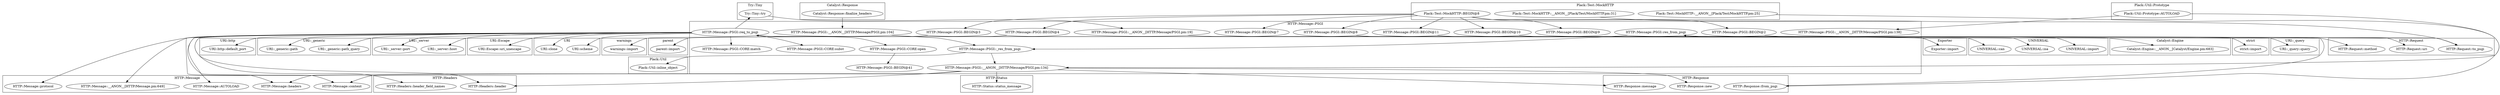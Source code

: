 digraph {
graph [overlap=false]
subgraph cluster_URI__query {
	label="URI::_query";
	"URI::_query::query";
}
subgraph cluster_HTTP_Message {
	label="HTTP::Message";
	"HTTP::Message::content";
	"HTTP::Message::AUTOLOAD";
	"HTTP::Message::protocol";
	"HTTP::Message::headers";
	"HTTP::Message::__ANON__[HTTP/Message.pm:649]";
}
subgraph cluster_Plack_Test_MockHTTP {
	label="Plack::Test::MockHTTP";
	"Plack::Test::MockHTTP::__ANON__[Plack/Test/MockHTTP.pm:31]";
	"Plack::Test::MockHTTP::BEGIN@8";
	"Plack::Test::MockHTTP::__ANON__[Plack/Test/MockHTTP.pm:25]";
}
subgraph cluster_HTTP_Headers {
	label="HTTP::Headers";
	"HTTP::Headers::header";
	"HTTP::Headers::header_field_names";
}
subgraph cluster_HTTP_Request {
	label="HTTP::Request";
	"HTTP::Request::to_psgi";
	"HTTP::Request::uri";
	"HTTP::Request::method";
}
subgraph cluster_Try_Tiny {
	label="Try::Tiny";
	"Try::Tiny::try";
}
subgraph cluster_UNIVERSAL {
	label="UNIVERSAL";
	"UNIVERSAL::import";
	"UNIVERSAL::isa";
	"UNIVERSAL::can";
}
subgraph cluster_HTTP_Message_PSGI {
	label="HTTP::Message::PSGI";
	"HTTP::Message::PSGI::BEGIN@41";
	"HTTP::Message::PSGI::BEGIN@9";
	"HTTP::Message::PSGI::BEGIN@11";
	"HTTP::Message::PSGI::BEGIN@10";
	"HTTP::Message::PSGI::BEGIN@7";
	"HTTP::Message::PSGI::__ANON__[HTTP/Message/PSGI.pm:138]";
	"HTTP::Message::PSGI::CORE:subst";
	"HTTP::Message::PSGI::res_from_psgi";
	"HTTP::Message::PSGI::BEGIN@2";
	"HTTP::Message::PSGI::req_to_psgi";
	"HTTP::Message::PSGI::BEGIN@3";
	"HTTP::Message::PSGI::__ANON__[HTTP/Message/PSGI.pm:104]";
	"HTTP::Message::PSGI::BEGIN@4";
	"HTTP::Message::PSGI::CORE:open";
	"HTTP::Message::PSGI::__ANON__[HTTP/Message/PSGI.pm:134]";
	"HTTP::Message::PSGI::BEGIN@8";
	"HTTP::Message::PSGI::__ANON__[HTTP/Message/PSGI.pm:19]";
	"HTTP::Message::PSGI::CORE:match";
	"HTTP::Message::PSGI::_res_from_psgi";
}
subgraph cluster_HTTP_Status {
	label="HTTP::Status";
	"HTTP::Status::status_message";
}
subgraph cluster_warnings {
	label="warnings";
	"warnings::import";
}
subgraph cluster_URI_http {
	label="URI::http";
	"URI::http::default_port";
}
subgraph cluster_URI__generic {
	label="URI::_generic";
	"URI::_generic::path_query";
	"URI::_generic::path";
}
subgraph cluster_URI__server {
	label="URI::_server";
	"URI::_server::host";
	"URI::_server::port";
}
subgraph cluster_HTTP_Response {
	label="HTTP::Response";
	"HTTP::Response::new";
	"HTTP::Response::from_psgi";
	"HTTP::Response::message";
}
subgraph cluster_Catalyst_Engine {
	label="Catalyst::Engine";
	"Catalyst::Engine::__ANON__[Catalyst/Engine.pm:683]";
}
subgraph cluster_Exporter {
	label="Exporter";
	"Exporter::import";
}
subgraph cluster_URI_Escape {
	label="URI::Escape";
	"URI::Escape::uri_unescape";
}
subgraph cluster_Plack_Util_Prototype {
	label="Plack::Util::Prototype";
	"Plack::Util::Prototype::AUTOLOAD";
}
subgraph cluster_parent {
	label="parent";
	"parent::import";
}
subgraph cluster_Plack_Util {
	label="Plack::Util";
	"Plack::Util::inline_object";
}
subgraph cluster_URI {
	label="URI";
	"URI::scheme";
	"URI::clone";
}
subgraph cluster_strict {
	label="strict";
	"strict::import";
}
subgraph cluster_Catalyst_Response {
	label="Catalyst::Response";
	"Catalyst::Response::finalize_headers";
}
"Plack::Test::MockHTTP::BEGIN@8" -> "HTTP::Message::PSGI::BEGIN@10";
"HTTP::Message::PSGI::_res_from_psgi" -> "HTTP::Message::PSGI::__ANON__[HTTP/Message/PSGI.pm:134]";
"Plack::Util::Prototype::AUTOLOAD" -> "HTTP::Message::PSGI::__ANON__[HTTP/Message/PSGI.pm:134]";
"HTTP::Message::PSGI::req_to_psgi" -> "HTTP::Headers::header";
"HTTP::Message::PSGI::__ANON__[HTTP/Message/PSGI.pm:134]" -> "HTTP::Headers::header";
"Plack::Test::MockHTTP::BEGIN@8" -> "HTTP::Message::PSGI::BEGIN@8";
"HTTP::Message::PSGI::req_to_psgi" -> "URI::_query::query";
"HTTP::Message::PSGI::req_to_psgi" -> "URI::_server::port";
"Catalyst::Response::finalize_headers" -> "HTTP::Message::PSGI::__ANON__[HTTP/Message/PSGI.pm:104]";
"HTTP::Message::PSGI::BEGIN@10" -> "UNIVERSAL::import";
"HTTP::Message::PSGI::_res_from_psgi" -> "Plack::Util::inline_object";
"HTTP::Message::PSGI::req_to_psgi" -> "HTTP::Message::PSGI::CORE:open";
"HTTP::Message::PSGI::CORE:open" -> "HTTP::Message::PSGI::BEGIN@41";
"Plack::Test::MockHTTP::__ANON__[Plack/Test/MockHTTP.pm:31]" -> "HTTP::Request::to_psgi";
"Plack::Test::MockHTTP::BEGIN@8" -> "HTTP::Message::PSGI::BEGIN@11";
"HTTP::Message::PSGI::req_to_psgi" -> "Try::Tiny::try";
"HTTP::Message::PSGI::req_to_psgi" -> "URI::_generic::path";
"HTTP::Message::PSGI::req_to_psgi" -> "HTTP::Headers::header_field_names";
"HTTP::Message::PSGI::req_to_psgi" -> "URI::http::default_port";
"Plack::Test::MockHTTP::BEGIN@8" -> "HTTP::Message::PSGI::BEGIN@4";
"HTTP::Message::PSGI::BEGIN@2" -> "strict::import";
"HTTP::Response::from_psgi" -> "HTTP::Message::PSGI::res_from_psgi";
"HTTP::Message::PSGI::req_to_psgi" -> "HTTP::Message::PSGI::CORE:match";
"Plack::Test::MockHTTP::BEGIN@8" -> "HTTP::Message::PSGI::BEGIN@9";
"Plack::Util::Prototype::AUTOLOAD" -> "HTTP::Message::PSGI::__ANON__[HTTP/Message/PSGI.pm:138]";
"HTTP::Message::PSGI::req_to_psgi" -> "URI::_generic::path_query";
"HTTP::Message::PSGI::req_to_psgi" -> "URI::_server::host";
"HTTP::Message::PSGI::req_to_psgi" -> "URI::Escape::uri_unescape";
"HTTP::Message::PSGI::__ANON__[HTTP/Message/PSGI.pm:134]" -> "HTTP::Response::new";
"HTTP::Message::PSGI::__ANON__[HTTP/Message/PSGI.pm:134]" -> "HTTP::Status::status_message";
"HTTP::Message::PSGI::req_to_psgi" -> "HTTP::Message::__ANON__[HTTP/Message.pm:649]";
"HTTP::Message::PSGI::BEGIN@8" -> "Exporter::import";
"HTTP::Message::PSGI::BEGIN@11" -> "Exporter::import";
"HTTP::Message::PSGI::res_from_psgi" -> "HTTP::Message::PSGI::_res_from_psgi";
"HTTP::Message::PSGI::__ANON__[HTTP/Message/PSGI.pm:104]" -> "HTTP::Message::PSGI::_res_from_psgi";
"HTTP::Request::to_psgi" -> "HTTP::Message::PSGI::req_to_psgi";
"HTTP::Message::PSGI::req_to_psgi" -> "HTTP::Message::headers";
"HTTP::Message::PSGI::__ANON__[HTTP/Message/PSGI.pm:134]" -> "HTTP::Message::headers";
"HTTP::Message::PSGI::__ANON__[HTTP/Message/PSGI.pm:134]" -> "HTTP::Response::message";
"HTTP::Message::PSGI::req_to_psgi" -> "HTTP::Request::uri";
"HTTP::Message::PSGI::req_to_psgi" -> "UNIVERSAL::can";
"Plack::Test::MockHTTP::BEGIN@8" -> "HTTP::Message::PSGI::BEGIN@7";
"HTTP::Message::PSGI::BEGIN@3" -> "warnings::import";
"HTTP::Message::PSGI::res_from_psgi" -> "Catalyst::Engine::__ANON__[Catalyst/Engine.pm:683]";
"HTTP::Message::PSGI::req_to_psgi" -> "URI::clone";
"Plack::Test::MockHTTP::BEGIN@8" -> "HTTP::Message::PSGI::BEGIN@2";
"HTTP::Message::PSGI::__ANON__[HTTP/Message/PSGI.pm:19]" -> "UNIVERSAL::isa";
"Plack::Test::MockHTTP::__ANON__[Plack/Test/MockHTTP.pm:25]" -> "HTTP::Response::from_psgi";
"HTTP::Message::PSGI::req_to_psgi" -> "HTTP::Message::PSGI::CORE:subst";
"HTTP::Message::PSGI::req_to_psgi" -> "HTTP::Request::method";
"HTTP::Message::PSGI::req_to_psgi" -> "HTTP::Message::protocol";
"HTTP::Message::PSGI::BEGIN@4" -> "parent::import";
"Plack::Test::MockHTTP::BEGIN@8" -> "HTTP::Message::PSGI::BEGIN@3";
"HTTP::Message::PSGI::req_to_psgi" -> "HTTP::Message::AUTOLOAD";
"HTTP::Message::PSGI::req_to_psgi" -> "URI::scheme";
"HTTP::Message::PSGI::req_to_psgi" -> "HTTP::Message::content";
"HTTP::Message::PSGI::__ANON__[HTTP/Message/PSGI.pm:134]" -> "HTTP::Message::content";
"Try::Tiny::try" -> "HTTP::Message::PSGI::__ANON__[HTTP/Message/PSGI.pm:19]";
}
